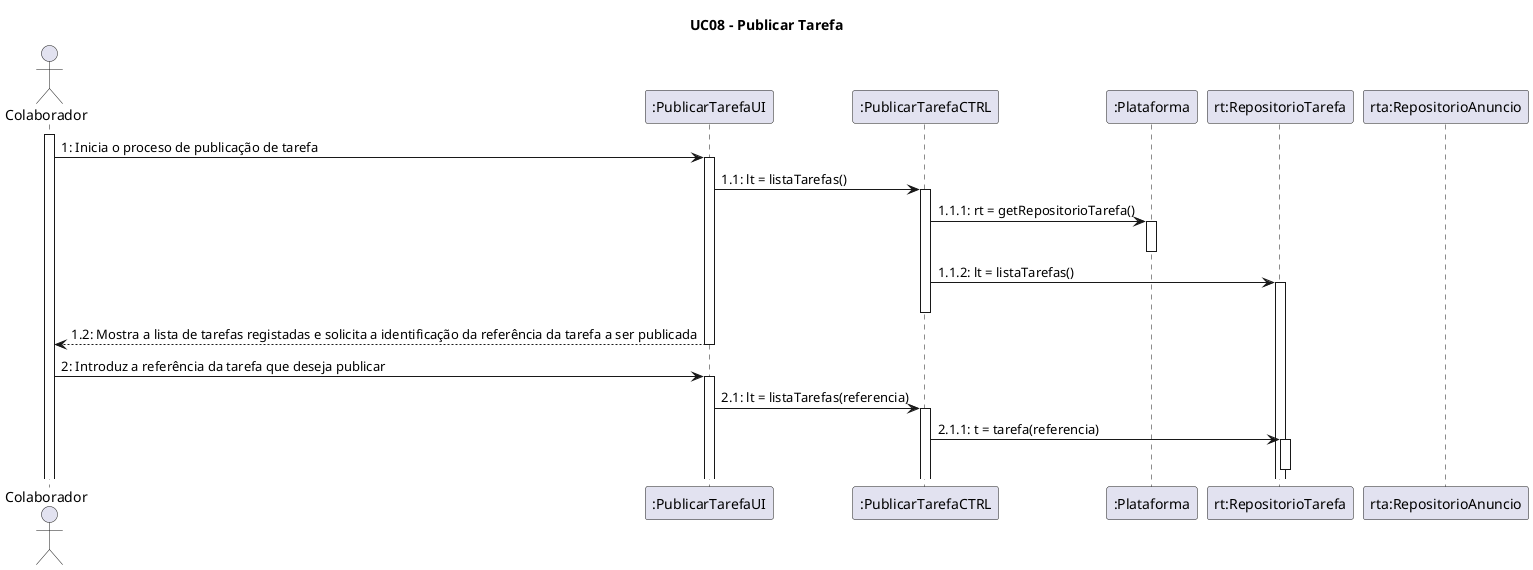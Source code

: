 @startuml
title UC08 - Publicar Tarefa

actor Colaborador
participant ":PublicarTarefaUI" as PublicarTarefaUI
participant ":PublicarTarefaCTRL" as PublicarTarefaCTRL
participant ":Plataforma" as Plataforma
participant "rt:RepositorioTarefa" as RepositorioTarefa
participant "rta:RepositorioAnuncio" as RepositorioAnuncio


activate Colaborador
Colaborador -> PublicarTarefaUI: 1: Inicia o proceso de publicação de tarefa
activate PublicarTarefaUI

PublicarTarefaUI -> PublicarTarefaCTRL: 1.1: lt = listaTarefas()
activate PublicarTarefaCTRL

PublicarTarefaCTRL -> Plataforma: 1.1.1: rt = getRepositorioTarefa()
activate Plataforma
deactivate Plataforma

PublicarTarefaCTRL -> RepositorioTarefa: 1.1.2: lt = listaTarefas()
activate RepositorioTarefa
deactivate PublicarTarefaCTRL

PublicarTarefaUI --> Colaborador: 1.2: Mostra a lista de tarefas registadas e solicita a identificação da referência da tarefa a ser publicada
deactivate PublicarTarefaUI

Colaborador -> PublicarTarefaUI: 2: Introduz a referência da tarefa que deseja publicar
activate PublicarTarefaUI

PublicarTarefaUI -> PublicarTarefaCTRL: 2.1: lt = listaTarefas(referencia)
activate PublicarTarefaCTRL

PublicarTarefaCTRL -> RepositorioTarefa : 2.1.1: t = tarefa(referencia)
activate RepositorioTarefa
deactivate RepositorioTarefa

/'PublicarTarefaCTRL -> Plataforma : 2.1.2: rct = getRepositorioCompetenciaTecnica(codAreaAtividade)
activate Plataforma
deactivate Plataforma

DefinirCategoriaTarefaUI --> Administrativo: 2.2: Mostra a lista de competências técnicas associadas à área de atividade especificada e solicita a escolha de uma delas
deactivate DefinirCategoriaTarefaUI

DefinirCategoriaTarefaCTRL -> RepositorioCompetenciaTecnica : 2.1.3: at = getListaCompetenciasTecnicas(at)
activate RepositorioCompetenciaTecnica
deactivate RepositorioCompetenciaTecnica

DefinirCategoriaTarefaCTRL -> Plataforma : 2.1.4: rc = getRepositorioCategoria()
activate Plataforma
deactivate Plataforma

DefinirCategoriaTarefaCTRL -> RepositorioCategoria : 2.1.5: c = novaCategoria(descricao, at)
activate RepositorioCategoria
deactivate DefinirCategoriaTarefaCTRL

RepositorioCategoria -> RepositorioCategoria : 2.1.5.1: idCategoria = getIdCategoria()

RepositorioCategoria --> Categoria : 2.1.5.2: create(idCategoria, descricao, at)
deactivate RepositorioCategoria

group sd loop

Administrativo -> DefinirCategoriaTarefaUI : 3: Seleciona Competência Técnica
activate DefinirCategoriaTarefaUI

DefinirCategoriaTarefaUI -> DefinirCategoriaTarefaCTRL : 3.1: lg = listaGrausProficiencia(codCompetencia)
activate DefinirCategoriaTarefaCTRL

DefinirCategoriaTarefaCTRL -> RepositorioCompetenciaTecnica : 3.1.1: rc = competenciaTecnica(codCompetencia)
activate RepositorioCompetenciaTecnica
deactivate RepositorioCompetenciaTecnica

DefinirCategoriaTarefaCTRL -> CompetenciaTecnica : 3.1.2: lg = listaGrausProficiencia(ct)
activate CompetenciaTecnica
deactivate CompetenciaTecnica
deactivate DefinirCategoriaTarefaCTRL

DefinirCategoriaTarefaUI --> Administrativo: 3.2: Mostra graus de proficiência relativos à competência técnica selecionada
deactivate DefinirCategoriaTarefaUI

Administrativo -> DefinirCategoriaTarefaUI: 4: Seleciona grau de proficiência mínimo e obrigatoriedade da competência técnica
activate DefinirCategoriaTarefaUI

DefinirCategoriaTarefaUI -> DefinirCategoriaTarefaCTRL: 4.1: setProficienciaObrigatoriedade(codGrau, obrigatoria)
activate DefinirCategoriaTarefaCTRL

DefinirCategoriaTarefaCTRL -> CompetenciaTecnica: 4.1.1: gp = grauProficiencia(codGrau)
activate CompetenciaTecnica
deactivate CompetenciaTecnica

DefinirCategoriaTarefaUI --> Administrativo: 4.2: Apresenta dados e solicita confirmação
deactivate DefinirCategoriaTarefaUI

DefinirCategoriaTarefaCTRL -> Categoria: 4.1.2: novaCaracterizacao(ct, gp, obrigatoria)
activate Categoria 
deactivate DefinirCategoriaTarefaCTRL

Categoria --> CaracterizacaoCT: 4.1.2.1: create(ct, gt, obrigatoria)

Categoria -> Categoria: 4.1.2.2: addCaracterizacaoCT(cct)

deactivate Categoria 

end 

Administrativo -> DefinirCategoriaTarefaUI: 5: Confirma
activate DefinirCategoriaTarefaUI

DefinirCategoriaTarefaUI -> DefinirCategoriaTarefaCTRL: 5.1: registaCategoria()
activate DefinirCategoriaTarefaCTRL

DefinirCategoriaTarefaCTRL -> RepositorioCategoria: 5.1.1: registaCategoria(c)
activate RepositorioCategoria
deactivate DefinirCategoriaTarefaCTRL

DefinirCategoriaTarefaUI -> Administrativo: 5.2: Informa operação bem sucedida
deactivate DefinirCategoriaTarefaUI

RepositorioCategoria-> RepositorioCategoria: 5.1.1.1: valida(c)
RepositorioCategoria-> RepositorioCategoria: 5.1.1.2: addCategoria(c)
deactivate RepositorioCategoria

deactivate Administrativo'/
@enduml
